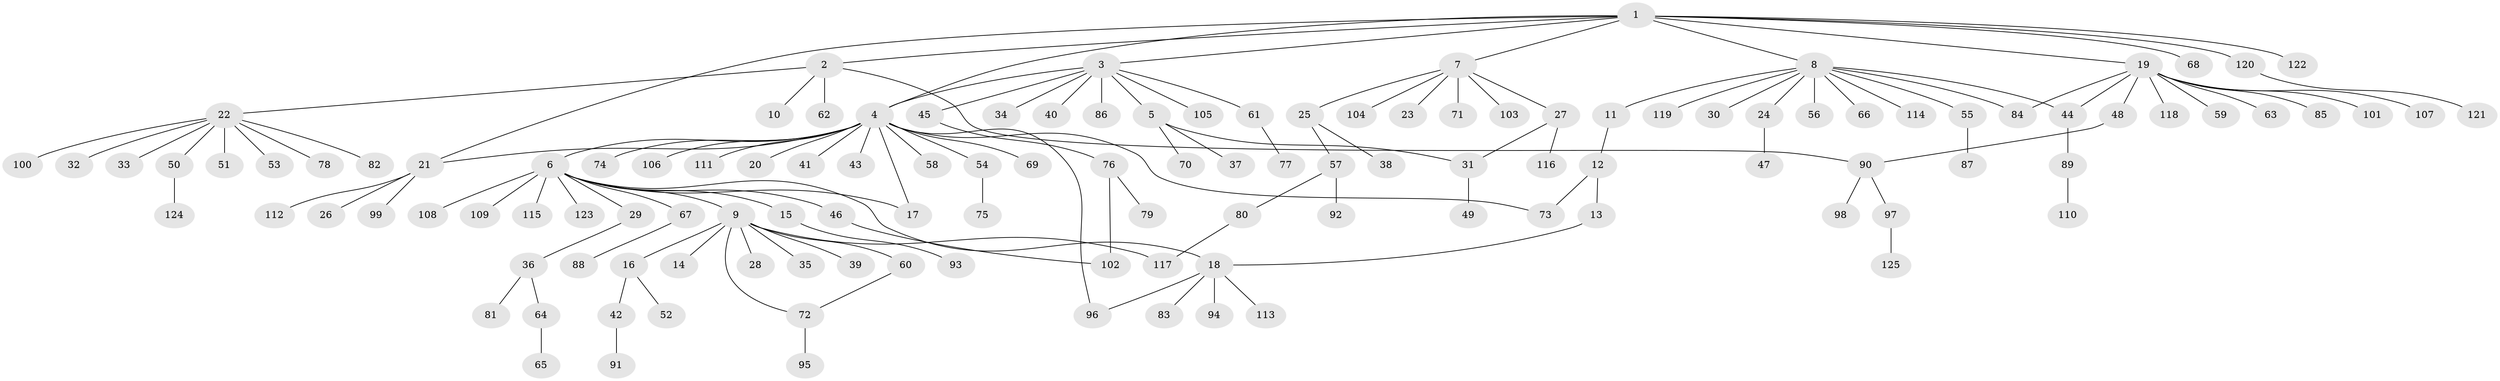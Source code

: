 // coarse degree distribution, {16: 0.010416666666666666, 4: 0.03125, 14: 0.010416666666666666, 5: 0.020833333333333332, 11: 0.020833333333333332, 6: 0.010416666666666666, 9: 0.020833333333333332, 1: 0.6770833333333334, 2: 0.13541666666666666, 3: 0.052083333333333336, 8: 0.010416666666666666}
// Generated by graph-tools (version 1.1) at 2025/41/03/06/25 10:41:47]
// undirected, 125 vertices, 137 edges
graph export_dot {
graph [start="1"]
  node [color=gray90,style=filled];
  1;
  2;
  3;
  4;
  5;
  6;
  7;
  8;
  9;
  10;
  11;
  12;
  13;
  14;
  15;
  16;
  17;
  18;
  19;
  20;
  21;
  22;
  23;
  24;
  25;
  26;
  27;
  28;
  29;
  30;
  31;
  32;
  33;
  34;
  35;
  36;
  37;
  38;
  39;
  40;
  41;
  42;
  43;
  44;
  45;
  46;
  47;
  48;
  49;
  50;
  51;
  52;
  53;
  54;
  55;
  56;
  57;
  58;
  59;
  60;
  61;
  62;
  63;
  64;
  65;
  66;
  67;
  68;
  69;
  70;
  71;
  72;
  73;
  74;
  75;
  76;
  77;
  78;
  79;
  80;
  81;
  82;
  83;
  84;
  85;
  86;
  87;
  88;
  89;
  90;
  91;
  92;
  93;
  94;
  95;
  96;
  97;
  98;
  99;
  100;
  101;
  102;
  103;
  104;
  105;
  106;
  107;
  108;
  109;
  110;
  111;
  112;
  113;
  114;
  115;
  116;
  117;
  118;
  119;
  120;
  121;
  122;
  123;
  124;
  125;
  1 -- 2;
  1 -- 3;
  1 -- 4;
  1 -- 7;
  1 -- 8;
  1 -- 19;
  1 -- 21;
  1 -- 68;
  1 -- 120;
  1 -- 122;
  2 -- 10;
  2 -- 22;
  2 -- 62;
  2 -- 90;
  3 -- 4;
  3 -- 5;
  3 -- 34;
  3 -- 40;
  3 -- 45;
  3 -- 61;
  3 -- 86;
  3 -- 105;
  4 -- 6;
  4 -- 17;
  4 -- 20;
  4 -- 21;
  4 -- 41;
  4 -- 43;
  4 -- 54;
  4 -- 58;
  4 -- 69;
  4 -- 73;
  4 -- 74;
  4 -- 96;
  4 -- 106;
  4 -- 111;
  5 -- 31;
  5 -- 37;
  5 -- 70;
  6 -- 9;
  6 -- 15;
  6 -- 17;
  6 -- 18;
  6 -- 29;
  6 -- 46;
  6 -- 67;
  6 -- 108;
  6 -- 109;
  6 -- 115;
  6 -- 123;
  7 -- 23;
  7 -- 25;
  7 -- 27;
  7 -- 71;
  7 -- 103;
  7 -- 104;
  8 -- 11;
  8 -- 24;
  8 -- 30;
  8 -- 44;
  8 -- 55;
  8 -- 56;
  8 -- 66;
  8 -- 84;
  8 -- 114;
  8 -- 119;
  9 -- 14;
  9 -- 16;
  9 -- 28;
  9 -- 35;
  9 -- 39;
  9 -- 60;
  9 -- 72;
  9 -- 117;
  11 -- 12;
  12 -- 13;
  12 -- 73;
  13 -- 18;
  15 -- 93;
  16 -- 42;
  16 -- 52;
  18 -- 83;
  18 -- 94;
  18 -- 96;
  18 -- 113;
  19 -- 44;
  19 -- 48;
  19 -- 59;
  19 -- 63;
  19 -- 84;
  19 -- 85;
  19 -- 101;
  19 -- 107;
  19 -- 118;
  21 -- 26;
  21 -- 99;
  21 -- 112;
  22 -- 32;
  22 -- 33;
  22 -- 50;
  22 -- 51;
  22 -- 53;
  22 -- 78;
  22 -- 82;
  22 -- 100;
  24 -- 47;
  25 -- 38;
  25 -- 57;
  27 -- 31;
  27 -- 116;
  29 -- 36;
  31 -- 49;
  36 -- 64;
  36 -- 81;
  42 -- 91;
  44 -- 89;
  45 -- 76;
  46 -- 102;
  48 -- 90;
  50 -- 124;
  54 -- 75;
  55 -- 87;
  57 -- 80;
  57 -- 92;
  60 -- 72;
  61 -- 77;
  64 -- 65;
  67 -- 88;
  72 -- 95;
  76 -- 79;
  76 -- 102;
  80 -- 117;
  89 -- 110;
  90 -- 97;
  90 -- 98;
  97 -- 125;
  120 -- 121;
}
